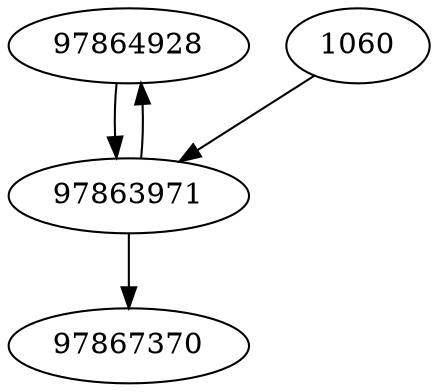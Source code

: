 strict digraph  {
97864928;
97867370;
97863971;
1060;
97864928 -> 97863971;
97863971 -> 97864928;
97863971 -> 97867370;
1060 -> 97863971;
}
